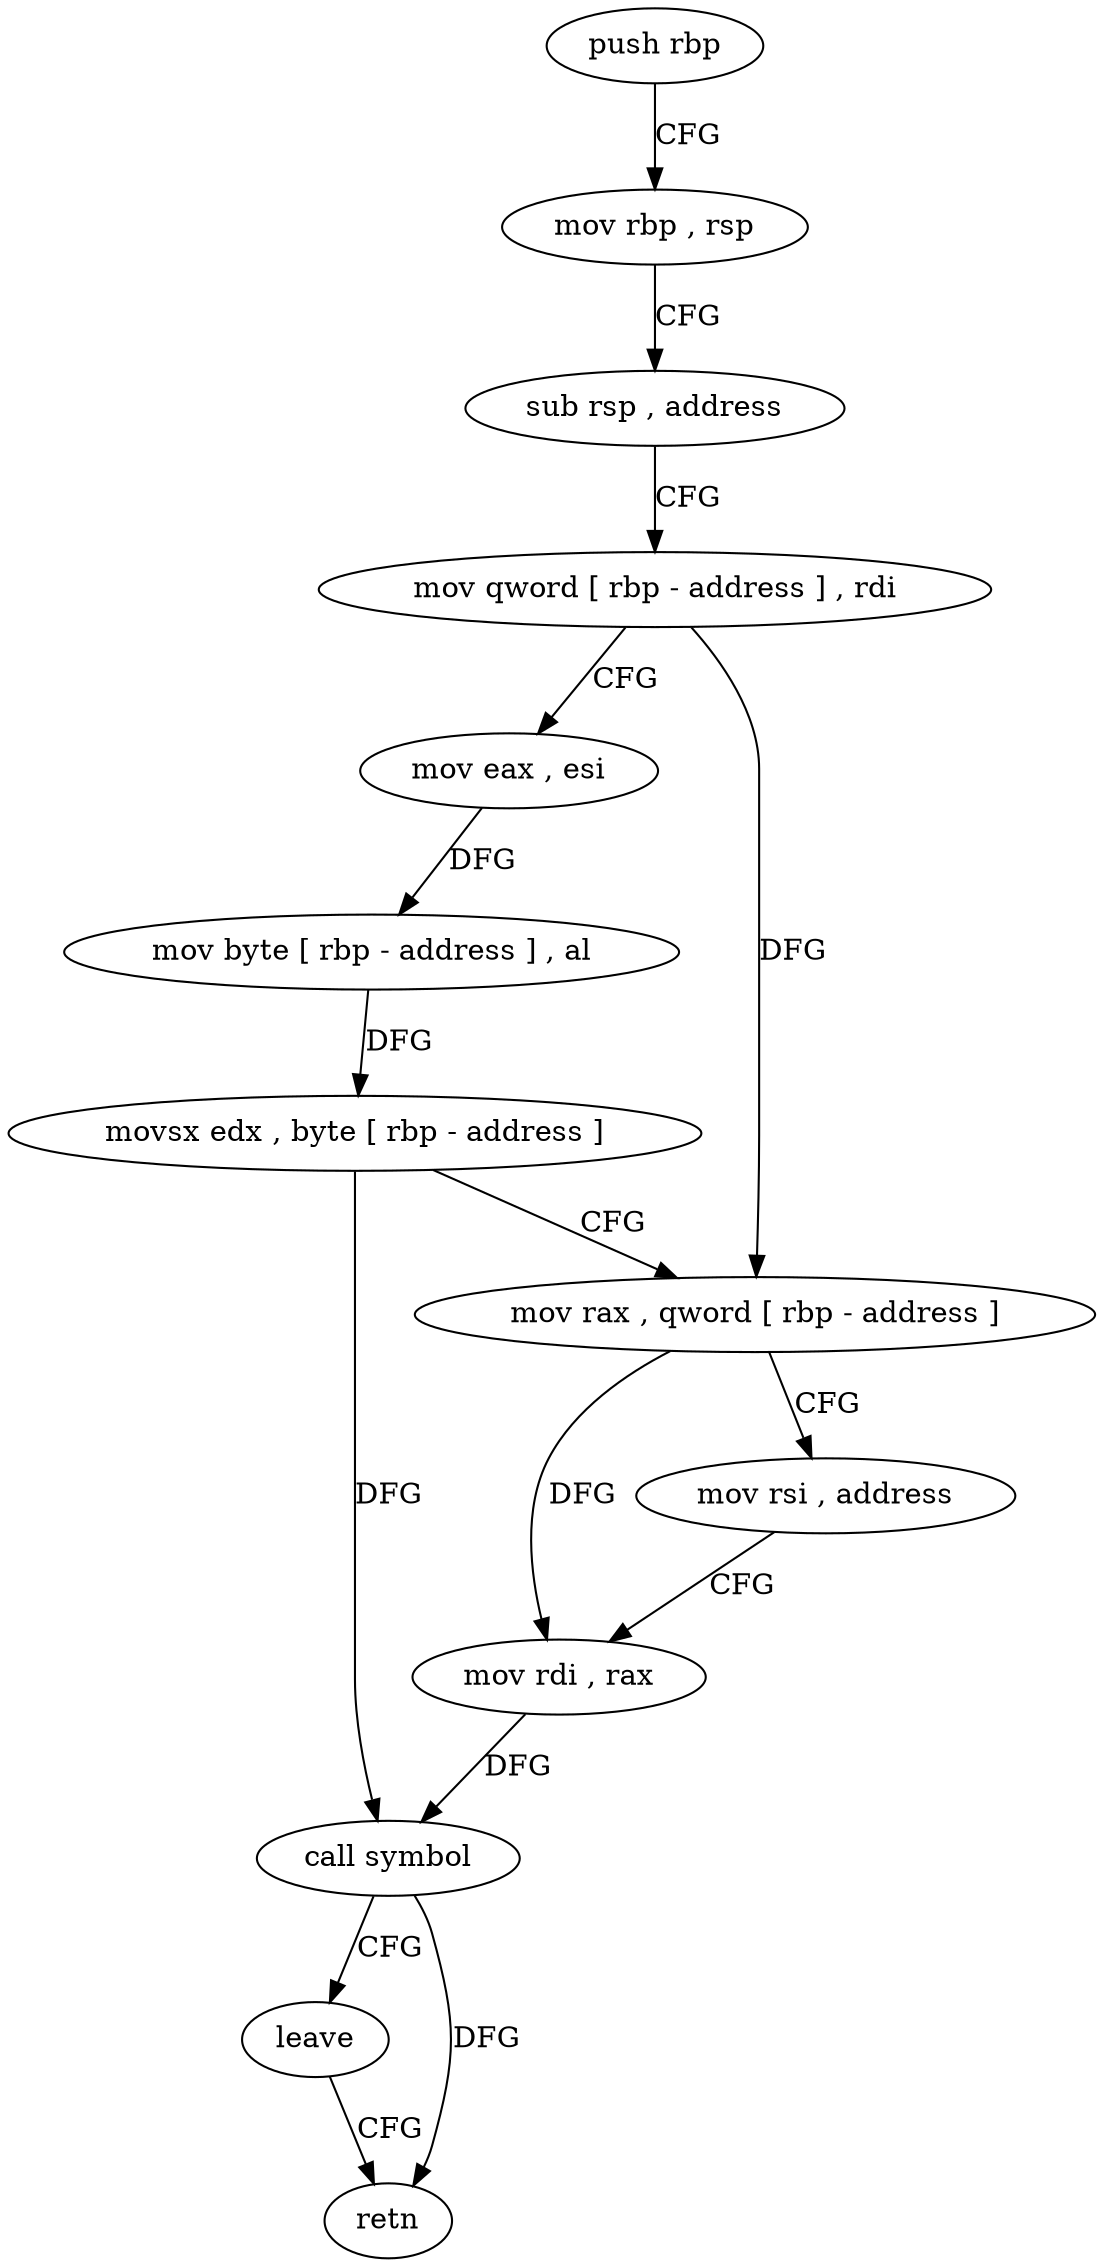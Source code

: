 digraph "func" {
"4364329" [label = "push rbp" ]
"4364330" [label = "mov rbp , rsp" ]
"4364333" [label = "sub rsp , address" ]
"4364337" [label = "mov qword [ rbp - address ] , rdi" ]
"4364341" [label = "mov eax , esi" ]
"4364343" [label = "mov byte [ rbp - address ] , al" ]
"4364346" [label = "movsx edx , byte [ rbp - address ]" ]
"4364350" [label = "mov rax , qword [ rbp - address ]" ]
"4364354" [label = "mov rsi , address" ]
"4364361" [label = "mov rdi , rax" ]
"4364364" [label = "call symbol" ]
"4364369" [label = "leave" ]
"4364370" [label = "retn" ]
"4364329" -> "4364330" [ label = "CFG" ]
"4364330" -> "4364333" [ label = "CFG" ]
"4364333" -> "4364337" [ label = "CFG" ]
"4364337" -> "4364341" [ label = "CFG" ]
"4364337" -> "4364350" [ label = "DFG" ]
"4364341" -> "4364343" [ label = "DFG" ]
"4364343" -> "4364346" [ label = "DFG" ]
"4364346" -> "4364350" [ label = "CFG" ]
"4364346" -> "4364364" [ label = "DFG" ]
"4364350" -> "4364354" [ label = "CFG" ]
"4364350" -> "4364361" [ label = "DFG" ]
"4364354" -> "4364361" [ label = "CFG" ]
"4364361" -> "4364364" [ label = "DFG" ]
"4364364" -> "4364369" [ label = "CFG" ]
"4364364" -> "4364370" [ label = "DFG" ]
"4364369" -> "4364370" [ label = "CFG" ]
}
